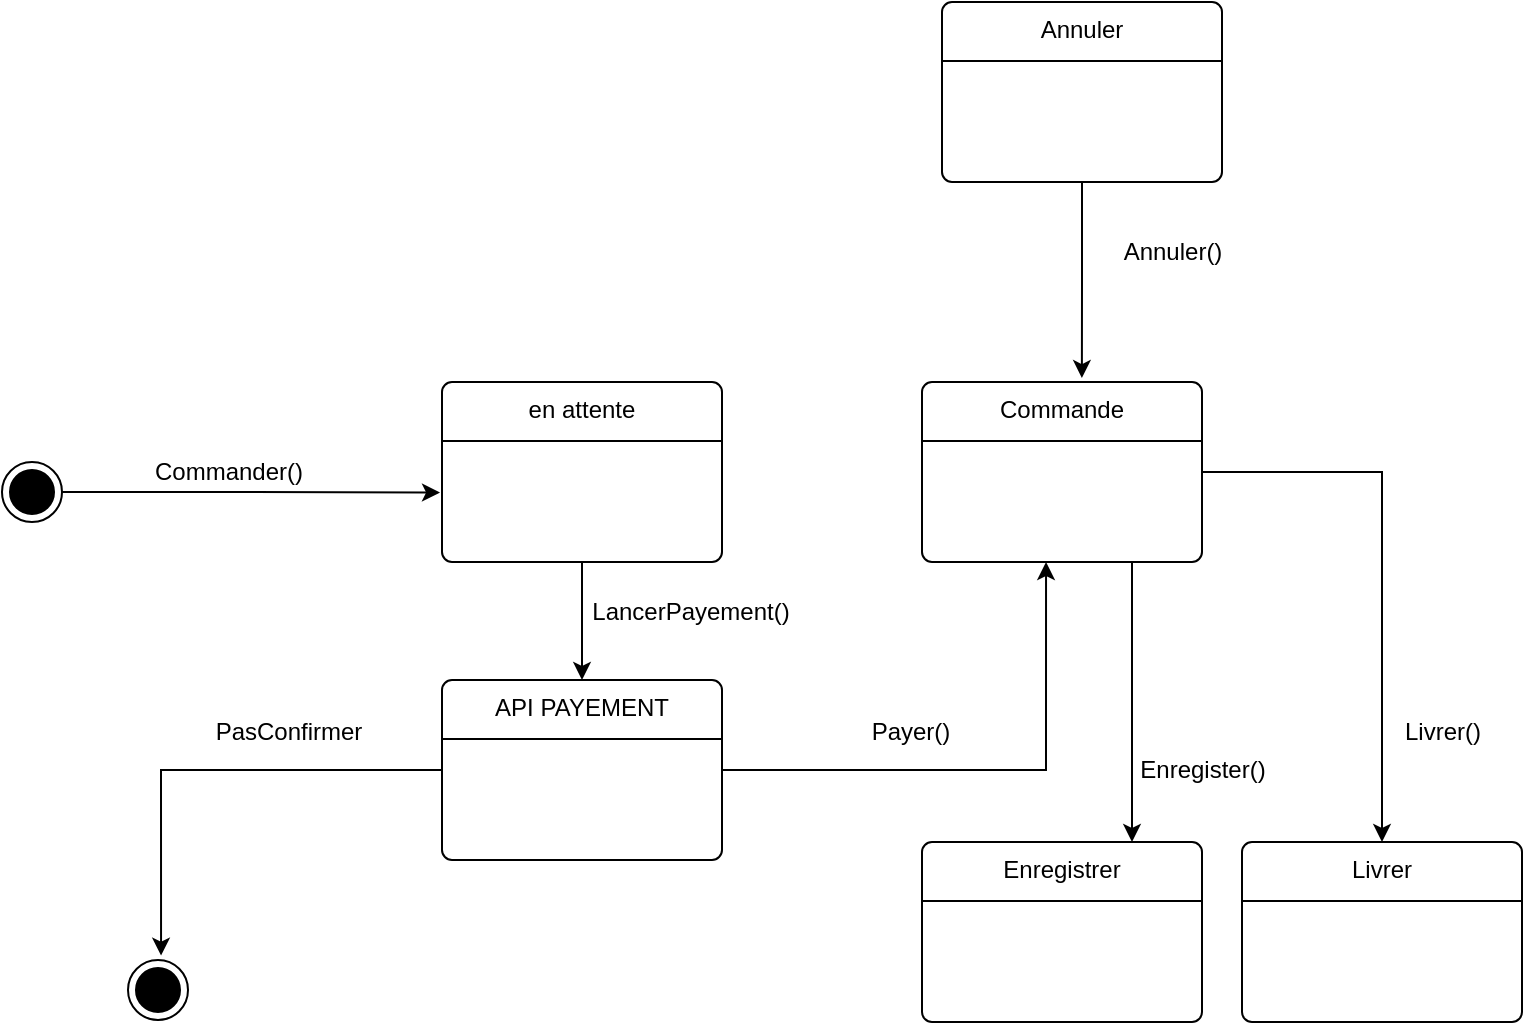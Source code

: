 <mxfile version="21.6.9" type="github">
  <diagram name="Page-1" id="Vy8DXc2n26n4HO3uCnWW">
    <mxGraphModel dx="1434" dy="1965" grid="1" gridSize="10" guides="1" tooltips="1" connect="1" arrows="1" fold="1" page="1" pageScale="1" pageWidth="827" pageHeight="1169" math="0" shadow="0">
      <root>
        <mxCell id="0" />
        <mxCell id="1" parent="0" />
        <mxCell id="CAPwZzdFhZnuXnLfBUQw-11" style="edgeStyle=orthogonalEdgeStyle;rounded=0;orthogonalLoop=1;jettySize=auto;html=1;exitX=1;exitY=0.5;exitDx=0;exitDy=0;entryX=-0.007;entryY=0.614;entryDx=0;entryDy=0;entryPerimeter=0;" edge="1" parent="1" source="CAPwZzdFhZnuXnLfBUQw-1" target="CAPwZzdFhZnuXnLfBUQw-4">
          <mxGeometry relative="1" as="geometry" />
        </mxCell>
        <mxCell id="CAPwZzdFhZnuXnLfBUQw-1" value="" style="ellipse;html=1;shape=endState;fillColor=strokeColor;" vertex="1" parent="1">
          <mxGeometry x="10" y="160" width="30" height="30" as="geometry" />
        </mxCell>
        <mxCell id="CAPwZzdFhZnuXnLfBUQw-6" value="" style="group" vertex="1" connectable="0" parent="1">
          <mxGeometry x="230" y="120" width="140" height="90" as="geometry" />
        </mxCell>
        <mxCell id="CAPwZzdFhZnuXnLfBUQw-4" value="en attente" style="html=1;align=center;verticalAlign=top;rounded=1;absoluteArcSize=1;arcSize=10;dashed=0;whiteSpace=wrap;" vertex="1" parent="CAPwZzdFhZnuXnLfBUQw-6">
          <mxGeometry width="140" height="90" as="geometry" />
        </mxCell>
        <mxCell id="CAPwZzdFhZnuXnLfBUQw-5" value="" style="endArrow=none;html=1;rounded=0;entryX=1;entryY=0.25;entryDx=0;entryDy=0;exitX=0;exitY=0.25;exitDx=0;exitDy=0;" edge="1" parent="CAPwZzdFhZnuXnLfBUQw-6">
          <mxGeometry width="50" height="50" relative="1" as="geometry">
            <mxPoint y="29.5" as="sourcePoint" />
            <mxPoint x="140" y="29.5" as="targetPoint" />
          </mxGeometry>
        </mxCell>
        <mxCell id="CAPwZzdFhZnuXnLfBUQw-7" value="" style="group" vertex="1" connectable="0" parent="1">
          <mxGeometry x="470" y="120" width="140" height="90" as="geometry" />
        </mxCell>
        <mxCell id="CAPwZzdFhZnuXnLfBUQw-8" value="Commande" style="html=1;align=center;verticalAlign=top;rounded=1;absoluteArcSize=1;arcSize=10;dashed=0;whiteSpace=wrap;" vertex="1" parent="CAPwZzdFhZnuXnLfBUQw-7">
          <mxGeometry width="140" height="90" as="geometry" />
        </mxCell>
        <mxCell id="CAPwZzdFhZnuXnLfBUQw-9" value="" style="endArrow=none;html=1;rounded=0;entryX=1;entryY=0.25;entryDx=0;entryDy=0;exitX=0;exitY=0.25;exitDx=0;exitDy=0;" edge="1" parent="CAPwZzdFhZnuXnLfBUQw-7">
          <mxGeometry width="50" height="50" relative="1" as="geometry">
            <mxPoint y="29.5" as="sourcePoint" />
            <mxPoint x="140" y="29.5" as="targetPoint" />
          </mxGeometry>
        </mxCell>
        <mxCell id="CAPwZzdFhZnuXnLfBUQw-13" value="" style="group" vertex="1" connectable="0" parent="1">
          <mxGeometry x="230" y="269" width="140" height="90" as="geometry" />
        </mxCell>
        <mxCell id="CAPwZzdFhZnuXnLfBUQw-14" value="API PAYEMENT" style="html=1;align=center;verticalAlign=top;rounded=1;absoluteArcSize=1;arcSize=10;dashed=0;whiteSpace=wrap;" vertex="1" parent="CAPwZzdFhZnuXnLfBUQw-13">
          <mxGeometry width="140" height="90" as="geometry" />
        </mxCell>
        <mxCell id="CAPwZzdFhZnuXnLfBUQw-15" value="" style="endArrow=none;html=1;rounded=0;entryX=1;entryY=0.25;entryDx=0;entryDy=0;exitX=0;exitY=0.25;exitDx=0;exitDy=0;" edge="1" parent="CAPwZzdFhZnuXnLfBUQw-13">
          <mxGeometry width="50" height="50" relative="1" as="geometry">
            <mxPoint y="29.5" as="sourcePoint" />
            <mxPoint x="140" y="29.5" as="targetPoint" />
          </mxGeometry>
        </mxCell>
        <mxCell id="CAPwZzdFhZnuXnLfBUQw-17" value="" style="ellipse;html=1;shape=endState;fillColor=strokeColor;" vertex="1" parent="1">
          <mxGeometry x="73" y="409" width="30" height="30" as="geometry" />
        </mxCell>
        <mxCell id="CAPwZzdFhZnuXnLfBUQw-16" style="edgeStyle=orthogonalEdgeStyle;rounded=0;orthogonalLoop=1;jettySize=auto;html=1;exitX=0;exitY=0.5;exitDx=0;exitDy=0;entryX=0.551;entryY=-0.073;entryDx=0;entryDy=0;entryPerimeter=0;" edge="1" parent="1" source="CAPwZzdFhZnuXnLfBUQw-14" target="CAPwZzdFhZnuXnLfBUQw-17">
          <mxGeometry relative="1" as="geometry">
            <mxPoint x="90" y="399" as="targetPoint" />
          </mxGeometry>
        </mxCell>
        <mxCell id="CAPwZzdFhZnuXnLfBUQw-12" style="edgeStyle=orthogonalEdgeStyle;rounded=0;orthogonalLoop=1;jettySize=auto;html=1;exitX=0.5;exitY=1;exitDx=0;exitDy=0;" edge="1" parent="1" source="CAPwZzdFhZnuXnLfBUQw-4" target="CAPwZzdFhZnuXnLfBUQw-14">
          <mxGeometry relative="1" as="geometry">
            <mxPoint x="299.857" y="350" as="targetPoint" />
          </mxGeometry>
        </mxCell>
        <mxCell id="CAPwZzdFhZnuXnLfBUQw-19" style="edgeStyle=orthogonalEdgeStyle;rounded=0;orthogonalLoop=1;jettySize=auto;html=1;exitX=1;exitY=0.5;exitDx=0;exitDy=0;entryX=0.443;entryY=1;entryDx=0;entryDy=0;entryPerimeter=0;" edge="1" parent="1" source="CAPwZzdFhZnuXnLfBUQw-14" target="CAPwZzdFhZnuXnLfBUQw-8">
          <mxGeometry relative="1" as="geometry">
            <mxPoint x="610" y="240" as="targetPoint" />
          </mxGeometry>
        </mxCell>
        <mxCell id="CAPwZzdFhZnuXnLfBUQw-20" value="" style="group" vertex="1" connectable="0" parent="1">
          <mxGeometry x="470" y="350" width="140" height="90" as="geometry" />
        </mxCell>
        <mxCell id="CAPwZzdFhZnuXnLfBUQw-21" value="Enregistrer" style="html=1;align=center;verticalAlign=top;rounded=1;absoluteArcSize=1;arcSize=10;dashed=0;whiteSpace=wrap;" vertex="1" parent="CAPwZzdFhZnuXnLfBUQw-20">
          <mxGeometry width="140" height="90" as="geometry" />
        </mxCell>
        <mxCell id="CAPwZzdFhZnuXnLfBUQw-22" value="" style="endArrow=none;html=1;rounded=0;entryX=1;entryY=0.25;entryDx=0;entryDy=0;exitX=0;exitY=0.25;exitDx=0;exitDy=0;" edge="1" parent="CAPwZzdFhZnuXnLfBUQw-20">
          <mxGeometry width="50" height="50" relative="1" as="geometry">
            <mxPoint y="29.5" as="sourcePoint" />
            <mxPoint x="140" y="29.5" as="targetPoint" />
          </mxGeometry>
        </mxCell>
        <mxCell id="CAPwZzdFhZnuXnLfBUQw-23" style="edgeStyle=orthogonalEdgeStyle;rounded=0;orthogonalLoop=1;jettySize=auto;html=1;exitX=0.75;exitY=1;exitDx=0;exitDy=0;entryX=0.75;entryY=0;entryDx=0;entryDy=0;" edge="1" parent="1" source="CAPwZzdFhZnuXnLfBUQw-8" target="CAPwZzdFhZnuXnLfBUQw-21">
          <mxGeometry relative="1" as="geometry" />
        </mxCell>
        <mxCell id="CAPwZzdFhZnuXnLfBUQw-24" value="" style="group" vertex="1" connectable="0" parent="1">
          <mxGeometry x="630" y="350" width="140" height="90" as="geometry" />
        </mxCell>
        <mxCell id="CAPwZzdFhZnuXnLfBUQw-25" value="Livrer" style="html=1;align=center;verticalAlign=top;rounded=1;absoluteArcSize=1;arcSize=10;dashed=0;whiteSpace=wrap;" vertex="1" parent="CAPwZzdFhZnuXnLfBUQw-24">
          <mxGeometry width="140" height="90" as="geometry" />
        </mxCell>
        <mxCell id="CAPwZzdFhZnuXnLfBUQw-26" value="" style="endArrow=none;html=1;rounded=0;entryX=1;entryY=0.25;entryDx=0;entryDy=0;exitX=0;exitY=0.25;exitDx=0;exitDy=0;" edge="1" parent="CAPwZzdFhZnuXnLfBUQw-24">
          <mxGeometry width="50" height="50" relative="1" as="geometry">
            <mxPoint y="29.5" as="sourcePoint" />
            <mxPoint x="140" y="29.5" as="targetPoint" />
          </mxGeometry>
        </mxCell>
        <mxCell id="CAPwZzdFhZnuXnLfBUQw-27" style="edgeStyle=orthogonalEdgeStyle;rounded=0;orthogonalLoop=1;jettySize=auto;html=1;exitX=1;exitY=0.5;exitDx=0;exitDy=0;entryX=0.5;entryY=0;entryDx=0;entryDy=0;" edge="1" parent="1" source="CAPwZzdFhZnuXnLfBUQw-8" target="CAPwZzdFhZnuXnLfBUQw-25">
          <mxGeometry relative="1" as="geometry" />
        </mxCell>
        <mxCell id="CAPwZzdFhZnuXnLfBUQw-28" value="" style="group" vertex="1" connectable="0" parent="1">
          <mxGeometry x="480" y="-70" width="140" height="90" as="geometry" />
        </mxCell>
        <mxCell id="CAPwZzdFhZnuXnLfBUQw-29" value="Annuler" style="html=1;align=center;verticalAlign=top;rounded=1;absoluteArcSize=1;arcSize=10;dashed=0;whiteSpace=wrap;" vertex="1" parent="CAPwZzdFhZnuXnLfBUQw-28">
          <mxGeometry width="140" height="90" as="geometry" />
        </mxCell>
        <mxCell id="CAPwZzdFhZnuXnLfBUQw-30" value="" style="endArrow=none;html=1;rounded=0;entryX=1;entryY=0.25;entryDx=0;entryDy=0;exitX=0;exitY=0.25;exitDx=0;exitDy=0;" edge="1" parent="CAPwZzdFhZnuXnLfBUQw-28">
          <mxGeometry width="50" height="50" relative="1" as="geometry">
            <mxPoint y="29.5" as="sourcePoint" />
            <mxPoint x="140" y="29.5" as="targetPoint" />
          </mxGeometry>
        </mxCell>
        <mxCell id="CAPwZzdFhZnuXnLfBUQw-31" style="edgeStyle=orthogonalEdgeStyle;rounded=0;orthogonalLoop=1;jettySize=auto;html=1;exitX=0.5;exitY=1;exitDx=0;exitDy=0;entryX=0.571;entryY=-0.022;entryDx=0;entryDy=0;entryPerimeter=0;" edge="1" parent="1" source="CAPwZzdFhZnuXnLfBUQw-29" target="CAPwZzdFhZnuXnLfBUQw-8">
          <mxGeometry relative="1" as="geometry" />
        </mxCell>
        <mxCell id="CAPwZzdFhZnuXnLfBUQw-32" value="Commander()" style="text;html=1;align=center;verticalAlign=middle;resizable=0;points=[];autosize=1;strokeColor=none;fillColor=none;" vertex="1" parent="1">
          <mxGeometry x="73" y="150" width="100" height="30" as="geometry" />
        </mxCell>
        <mxCell id="CAPwZzdFhZnuXnLfBUQw-33" value="LancerPayement()" style="text;html=1;align=center;verticalAlign=middle;resizable=0;points=[];autosize=1;strokeColor=none;fillColor=none;" vertex="1" parent="1">
          <mxGeometry x="294" y="220" width="120" height="30" as="geometry" />
        </mxCell>
        <mxCell id="CAPwZzdFhZnuXnLfBUQw-34" value="PasConfirmer" style="text;html=1;align=center;verticalAlign=middle;resizable=0;points=[];autosize=1;strokeColor=none;fillColor=none;" vertex="1" parent="1">
          <mxGeometry x="103" y="280" width="100" height="30" as="geometry" />
        </mxCell>
        <mxCell id="CAPwZzdFhZnuXnLfBUQw-35" value="Payer()" style="text;html=1;align=center;verticalAlign=middle;resizable=0;points=[];autosize=1;strokeColor=none;fillColor=none;" vertex="1" parent="1">
          <mxGeometry x="434" y="280" width="60" height="30" as="geometry" />
        </mxCell>
        <mxCell id="CAPwZzdFhZnuXnLfBUQw-36" value="Livrer()" style="text;html=1;align=center;verticalAlign=middle;resizable=0;points=[];autosize=1;strokeColor=none;fillColor=none;" vertex="1" parent="1">
          <mxGeometry x="700" y="280" width="60" height="30" as="geometry" />
        </mxCell>
        <mxCell id="CAPwZzdFhZnuXnLfBUQw-37" value="Enregister()" style="text;html=1;align=center;verticalAlign=middle;resizable=0;points=[];autosize=1;strokeColor=none;fillColor=none;" vertex="1" parent="1">
          <mxGeometry x="565" y="299" width="90" height="30" as="geometry" />
        </mxCell>
        <mxCell id="CAPwZzdFhZnuXnLfBUQw-38" value="Annuler()" style="text;html=1;align=center;verticalAlign=middle;resizable=0;points=[];autosize=1;strokeColor=none;fillColor=none;" vertex="1" parent="1">
          <mxGeometry x="560" y="40" width="70" height="30" as="geometry" />
        </mxCell>
      </root>
    </mxGraphModel>
  </diagram>
</mxfile>
